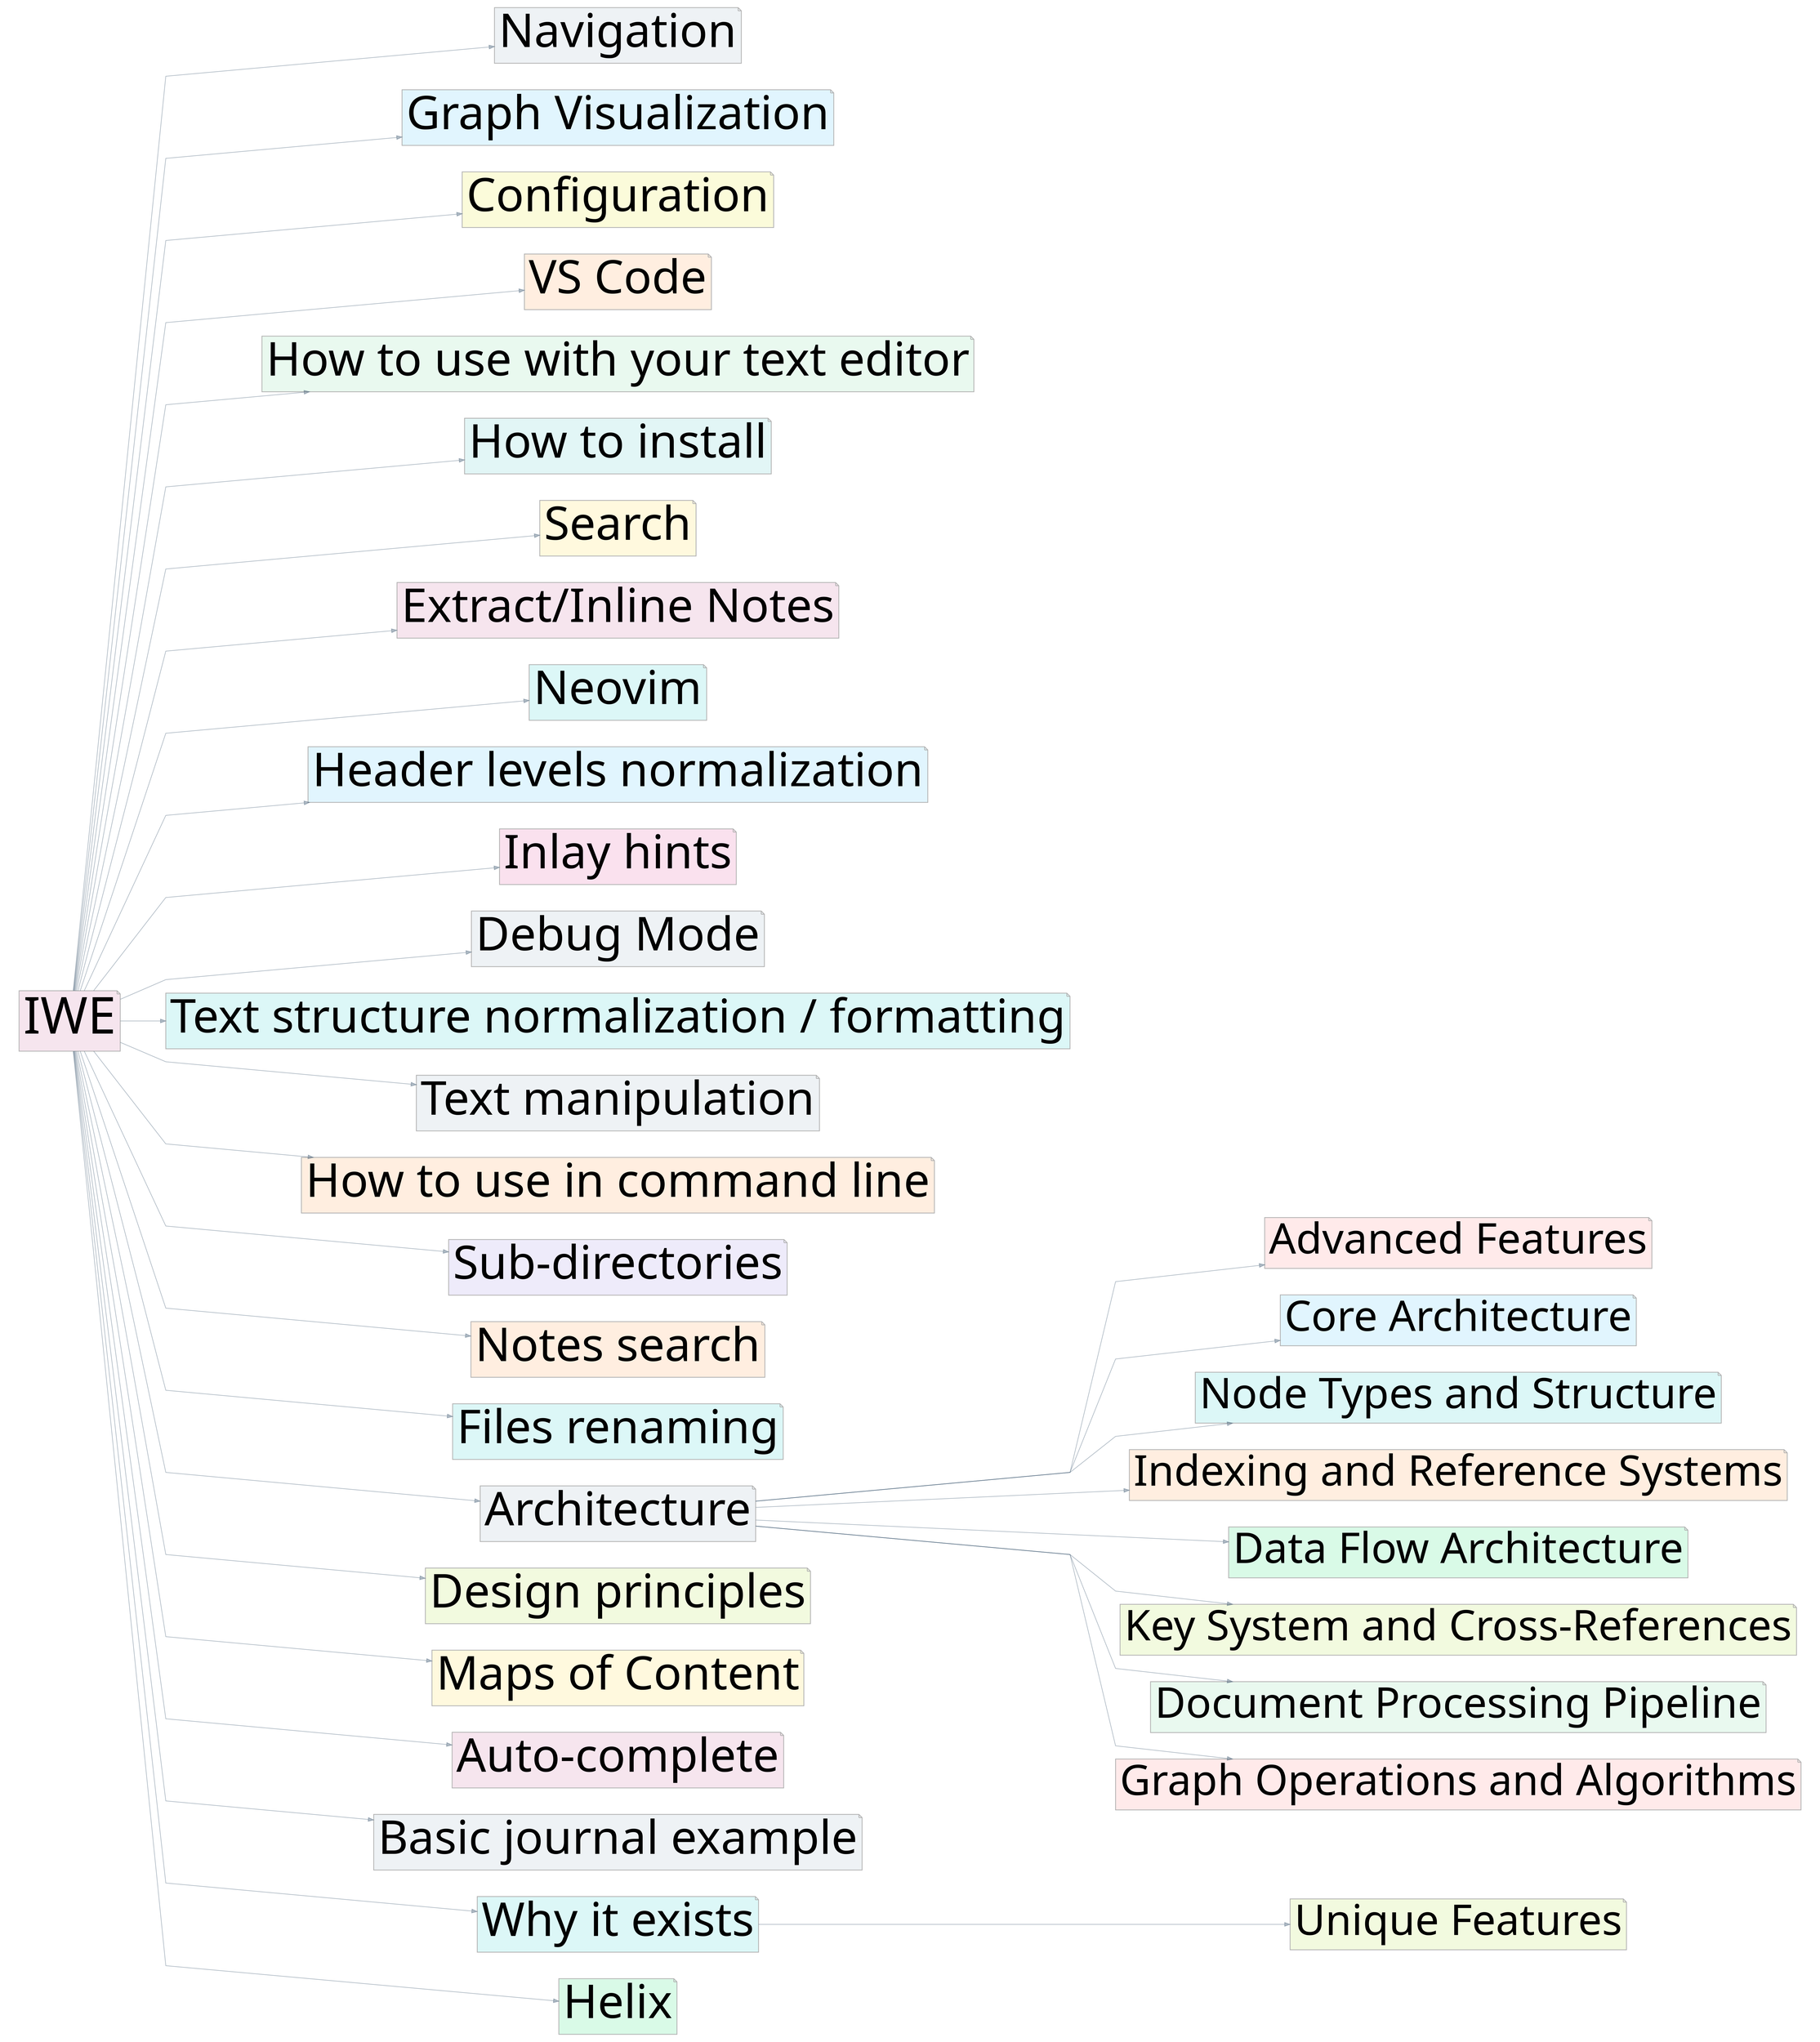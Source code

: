 digraph G {
  rankdir=LR
  fontname=Verdana
  fontsize=13
  nodesep=0.7
  splines=polyline
  pad="0.5,0.2"
  ranksep=1.2
  overlap=false
  677[label="IWE",fillcolor="#f6e5ee",fontsize=96,fontname=Verdana,color="#b3b3b3",penwidth=1.5,shape=note,style=filled]
  230[label="Navigation",fillcolor="#eef2f5",fontsize=88,fontname=Verdana,color="#b3b3b3",penwidth=1.5,shape=note,style=filled]
  509[label="Advanced Features",fillcolor="#ffeaea",fontsize=80,fontname=Verdana,color="#b3b3b3",penwidth=1.5,shape=note,style=filled]
  134[label="Core Architecture",fillcolor="#e1f5fe",fontsize=80,fontname=Verdana,color="#b3b3b3",penwidth=1.5,shape=note,style=filled]
  293[label="Graph Visualization",fillcolor="#e1f5fe",fontsize=88,fontname=Verdana,color="#b3b3b3",penwidth=1.5,shape=note,style=filled]
  78[label="Configuration",fillcolor="#fbfbda",fontsize=88,fontname=Verdana,color="#b3b3b3",penwidth=1.5,shape=note,style=filled]
  991[label="Node Types and Structure",fillcolor="#dcf7f7",fontsize=80,fontname=Verdana,color="#b3b3b3",penwidth=1.5,shape=note,style=filled]
  1016[label="VS Code",fillcolor="#ffeee0",fontsize=88,fontname=Verdana,color="#b3b3b3",penwidth=1.5,shape=note,style=filled]
  562[label="How to use with your text editor",fillcolor="#e9f9ef",fontsize=88,fontname=Verdana,color="#b3b3b3",penwidth=1.5,shape=note,style=filled]
  549[label="How to install",fillcolor="#e2f6f6",fontsize=88,fontname=Verdana,color="#b3b3b3",penwidth=1.5,shape=note,style=filled]
  247[label="Search",fillcolor="#fff9de",fontsize=88,fontname=Verdana,color="#b3b3b3",penwidth=1.5,shape=note,style=filled]
  215[label="Extract/Inline Notes",fillcolor="#f6e5ee",fontsize=88,fontname=Verdana,color="#b3b3b3",penwidth=1.5,shape=note,style=filled]
  800[label="Neovim",fillcolor="#dcf7f7",fontsize=88,fontname=Verdana,color="#b3b3b3",penwidth=1.5,shape=note,style=filled]
  236[label="Header levels normalization",fillcolor="#e1f5fe",fontsize=88,fontname=Verdana,color="#b3b3b3",penwidth=1.5,shape=note,style=filled]
  710[label="Indexing and Reference Systems",fillcolor="#ffeee0",fontsize=80,fontname=Verdana,color="#b3b3b3",penwidth=1.5,shape=note,style=filled]
  226[label="Inlay hints",fillcolor="#fae1ee",fontsize=88,fontname=Verdana,color="#b3b3b3",penwidth=1.5,shape=note,style=filled]
  152[label="Debug Mode",fillcolor="#eef2f5",fontsize=88,fontname=Verdana,color="#b3b3b3",penwidth=1.5,shape=note,style=filled]
  12[label="Unique Features",fillcolor="#f2fadf",fontsize=80,fontname=Verdana,color="#b3b3b3",penwidth=1.5,shape=note,style=filled]
  204[label="Text structure normalization / formatting",fillcolor="#dcf7f7",fontsize=88,fontname=Verdana,color="#b3b3b3",penwidth=1.5,shape=note,style=filled]
  287[label="Text manipulation",fillcolor="#eef2f5",fontsize=88,fontname=Verdana,color="#b3b3b3",penwidth=1.5,shape=note,style=filled]
  109[label="Data Flow Architecture",fillcolor="#d9fae7",fontsize=80,fontname=Verdana,color="#b3b3b3",penwidth=1.5,shape=note,style=filled]
  730[label="Key System and Cross-References",fillcolor="#f2fadf",fontsize=80,fontname=Verdana,color="#b3b3b3",penwidth=1.5,shape=note,style=filled]
  366[label="How to use in command line",fillcolor="#ffeee0",fontsize=88,fontname=Verdana,color="#b3b3b3",penwidth=1.5,shape=note,style=filled]
  166[label="Document Processing Pipeline",fillcolor="#e9f9ef",fontsize=80,fontname=Verdana,color="#b3b3b3",penwidth=1.5,shape=note,style=filled]
  265[label="Sub-directories",fillcolor="#eeebfa",fontsize=88,fontname=Verdana,color="#b3b3b3",penwidth=1.5,shape=note,style=filled]
  257[label="Notes search",fillcolor="#ffeee0",fontsize=88,fontname=Verdana,color="#b3b3b3",penwidth=1.5,shape=note,style=filled]
  254[label="Files renaming",fillcolor="#dcf7f7",fontsize=88,fontname=Verdana,color="#b3b3b3",penwidth=1.5,shape=note,style=filled]
  1[label="Architecture",fillcolor="#eef2f5",fontsize=88,fontname=Verdana,color="#b3b3b3",penwidth=1.5,shape=note,style=filled]
  156[label="Design principles",fillcolor="#f2fadf",fontsize=88,fontname=Verdana,color="#b3b3b3",penwidth=1.5,shape=note,style=filled]
  498[label="Graph Operations and Algorithms",fillcolor="#ffeaea",fontsize=80,fontname=Verdana,color="#b3b3b3",penwidth=1.5,shape=note,style=filled]
  748[label="Maps of Content",fillcolor="#fff9de",fontsize=88,fontname=Verdana,color="#b3b3b3",penwidth=1.5,shape=note,style=filled]
  212[label="Auto-complete",fillcolor="#f6e5ee",fontsize=88,fontname=Verdana,color="#b3b3b3",penwidth=1.5,shape=note,style=filled]
  183[label="Basic journal example",fillcolor="#eef2f5",fontsize=88,fontname=Verdana,color="#b3b3b3",penwidth=1.5,shape=note,style=filled]
  1158[label="Why it exists",fillcolor="#dcf7f7",fontsize=88,fontname=Verdana,color="#b3b3b3",penwidth=1.5,shape=note,style=filled]
  536[label="Helix",fillcolor="#d9fae7",fontsize=88,fontname=Verdana,color="#b3b3b3",penwidth=1.5,shape=note,style=filled]
  677 -> 549 [color="#38546c66",arrowhead=normal,penwidth=1.2]
  677 -> 257 [color="#38546c66",arrowhead=normal,penwidth=1.2]
  677 -> 536 [color="#38546c66",arrowhead=normal,penwidth=1.2]
  677 -> 156 [color="#38546c66",arrowhead=normal,penwidth=1.2]
  677 -> 1 [color="#38546c66",arrowhead=normal,penwidth=1.2]
  677 -> 366 [color="#38546c66",arrowhead=normal,penwidth=1.2]
  677 -> 293 [color="#38546c66",arrowhead=normal,penwidth=1.2]
  677 -> 247 [color="#38546c66",arrowhead=normal,penwidth=1.2]
  677 -> 204 [color="#38546c66",arrowhead=normal,penwidth=1.2]
  677 -> 226 [color="#38546c66",arrowhead=normal,penwidth=1.2]
  677 -> 230 [color="#38546c66",arrowhead=normal,penwidth=1.2]
  677 -> 212 [color="#38546c66",arrowhead=normal,penwidth=1.2]
  677 -> 236 [color="#38546c66",arrowhead=normal,penwidth=1.2]
  677 -> 152 [color="#38546c66",arrowhead=normal,penwidth=1.2]
  677 -> 562 [color="#38546c66",arrowhead=normal,penwidth=1.2]
  677 -> 78 [color="#38546c66",arrowhead=normal,penwidth=1.2]
  677 -> 1016 [color="#38546c66",arrowhead=normal,penwidth=1.2]
  677 -> 748 [color="#38546c66",arrowhead=normal,penwidth=1.2]
  677 -> 254 [color="#38546c66",arrowhead=normal,penwidth=1.2]
  677 -> 287 [color="#38546c66",arrowhead=normal,penwidth=1.2]
  677 -> 800 [color="#38546c66",arrowhead=normal,penwidth=1.2]
  677 -> 183 [color="#38546c66",arrowhead=normal,penwidth=1.2]
  677 -> 1158 [color="#38546c66",arrowhead=normal,penwidth=1.2]
  677 -> 215 [color="#38546c66",arrowhead=normal,penwidth=1.2]
  677 -> 265 [color="#38546c66",arrowhead=normal,penwidth=1.2]
  1 -> 166 [color="#38546c66",arrowhead=normal,penwidth=1.2]
  1 -> 109 [color="#38546c66",arrowhead=normal,penwidth=1.2]
  1 -> 509 [color="#38546c66",arrowhead=normal,penwidth=1.2]
  1 -> 134 [color="#38546c66",arrowhead=normal,penwidth=1.2]
  1 -> 730 [color="#38546c66",arrowhead=normal,penwidth=1.2]
  1 -> 991 [color="#38546c66",arrowhead=normal,penwidth=1.2]
  1 -> 710 [color="#38546c66",arrowhead=normal,penwidth=1.2]
  1 -> 498 [color="#38546c66",arrowhead=normal,penwidth=1.2]
  1158 -> 12 [color="#38546c66",arrowhead=normal,penwidth=1.2]
}
